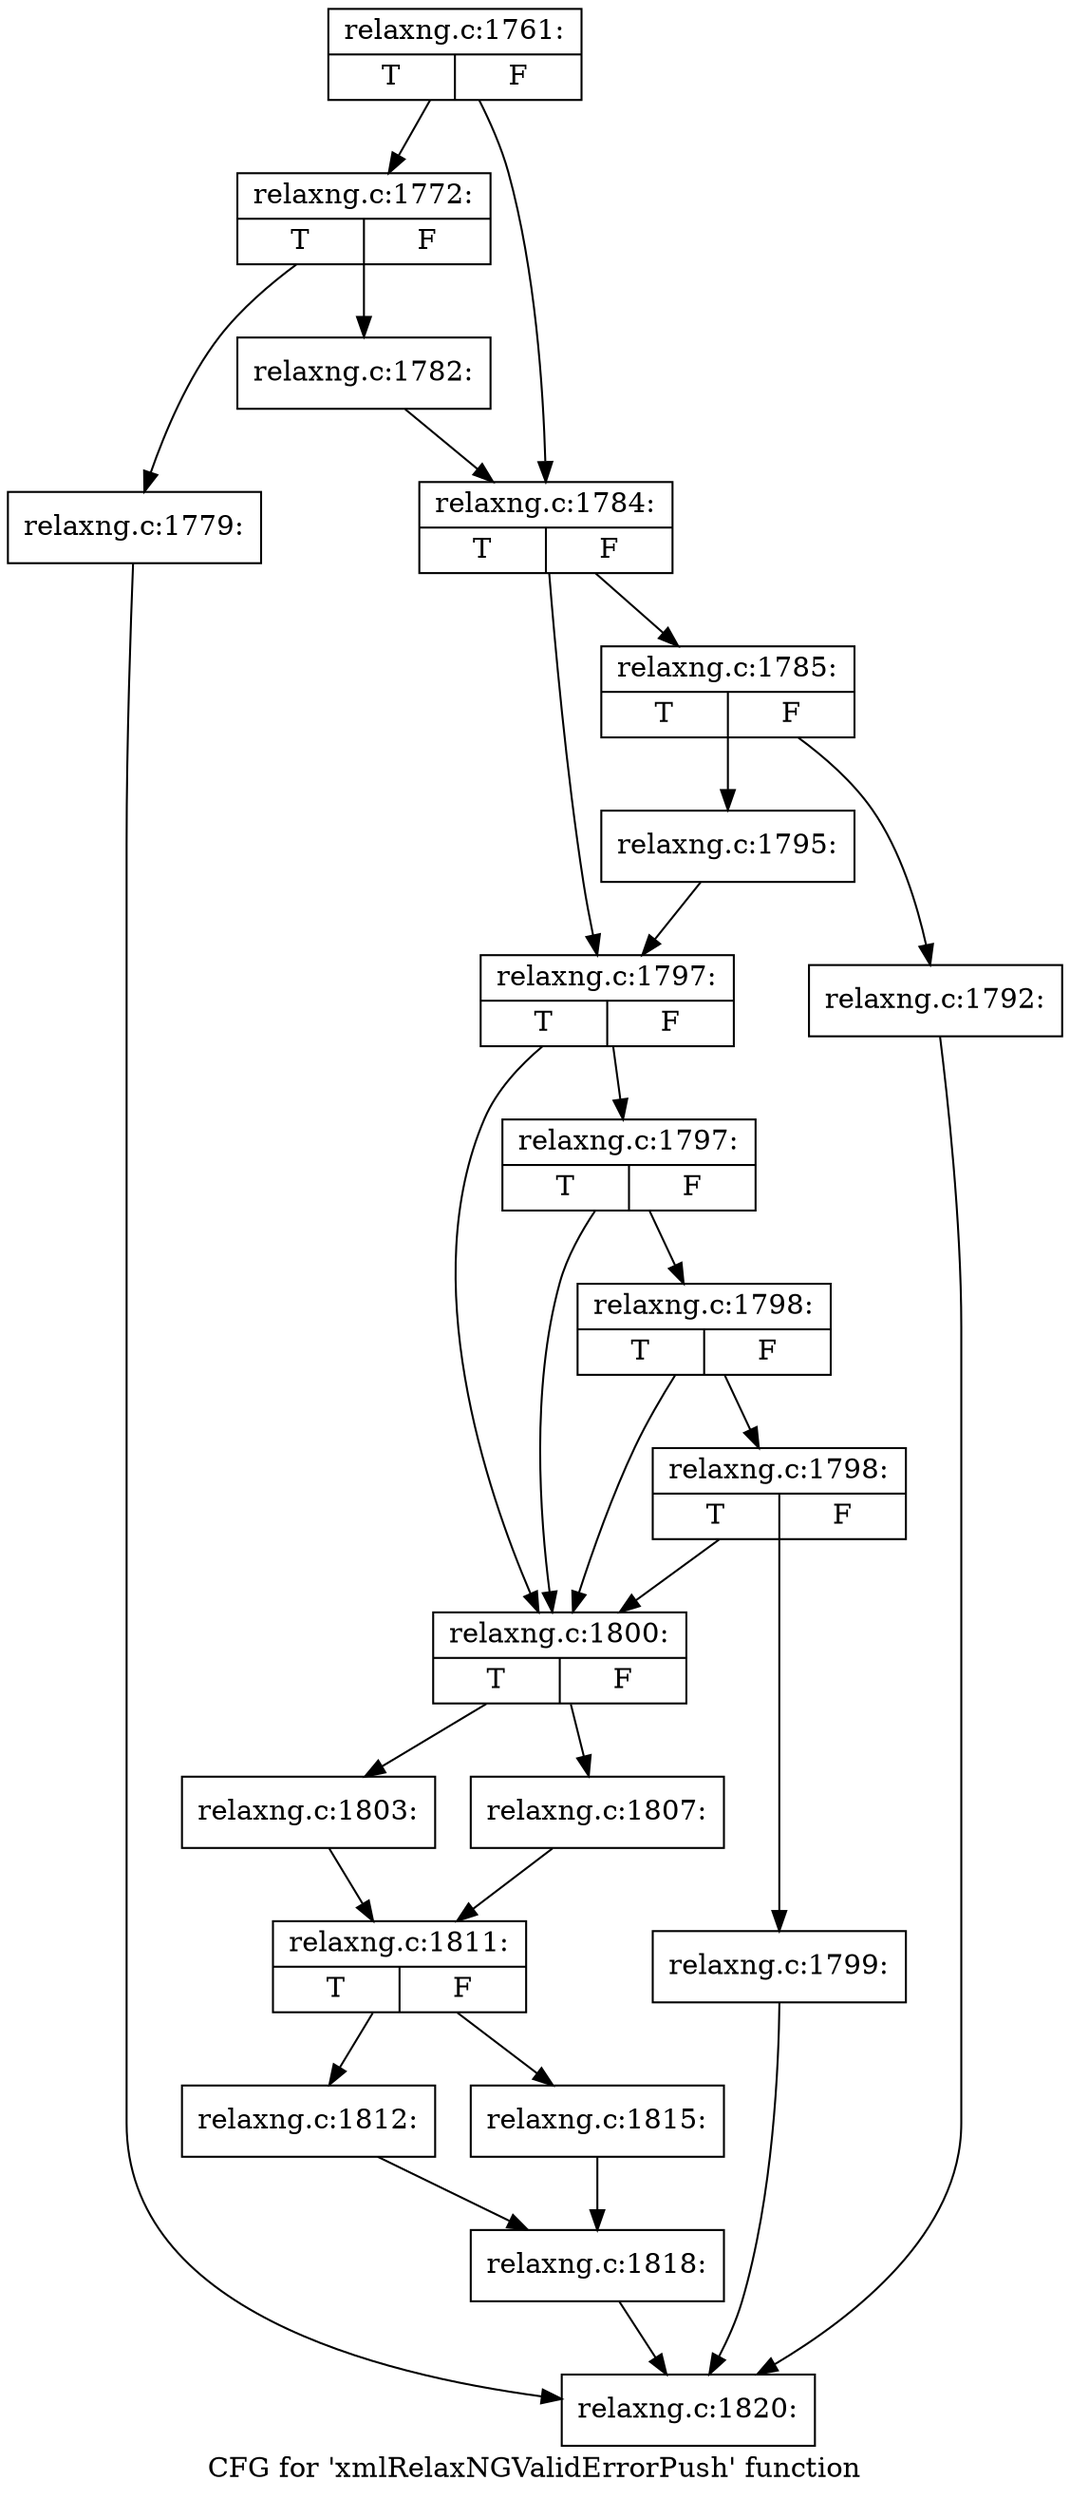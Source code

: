 digraph "CFG for 'xmlRelaxNGValidErrorPush' function" {
	label="CFG for 'xmlRelaxNGValidErrorPush' function";

	Node0x3ecff90 [shape=record,label="{relaxng.c:1761:|{<s0>T|<s1>F}}"];
	Node0x3ecff90 -> Node0x3ed14f0;
	Node0x3ecff90 -> Node0x3ed1540;
	Node0x3ed14f0 [shape=record,label="{relaxng.c:1772:|{<s0>T|<s1>F}}"];
	Node0x3ed14f0 -> Node0x3ed2510;
	Node0x3ed14f0 -> Node0x3ed2560;
	Node0x3ed2510 [shape=record,label="{relaxng.c:1779:}"];
	Node0x3ed2510 -> Node0x3eca830;
	Node0x3ed2560 [shape=record,label="{relaxng.c:1782:}"];
	Node0x3ed2560 -> Node0x3ed1540;
	Node0x3ed1540 [shape=record,label="{relaxng.c:1784:|{<s0>T|<s1>F}}"];
	Node0x3ed1540 -> Node0x3ed3250;
	Node0x3ed1540 -> Node0x3ed32a0;
	Node0x3ed3250 [shape=record,label="{relaxng.c:1785:|{<s0>T|<s1>F}}"];
	Node0x3ed3250 -> Node0x3ed44d0;
	Node0x3ed3250 -> Node0x3ed4520;
	Node0x3ed44d0 [shape=record,label="{relaxng.c:1792:}"];
	Node0x3ed44d0 -> Node0x3eca830;
	Node0x3ed4520 [shape=record,label="{relaxng.c:1795:}"];
	Node0x3ed4520 -> Node0x3ed32a0;
	Node0x3ed32a0 [shape=record,label="{relaxng.c:1797:|{<s0>T|<s1>F}}"];
	Node0x3ed32a0 -> Node0x3ed5760;
	Node0x3ed32a0 -> Node0x3ed5610;
	Node0x3ed5760 [shape=record,label="{relaxng.c:1797:|{<s0>T|<s1>F}}"];
	Node0x3ed5760 -> Node0x3ed56e0;
	Node0x3ed5760 -> Node0x3ed5610;
	Node0x3ed56e0 [shape=record,label="{relaxng.c:1798:|{<s0>T|<s1>F}}"];
	Node0x3ed56e0 -> Node0x3ed5660;
	Node0x3ed56e0 -> Node0x3ed5610;
	Node0x3ed5660 [shape=record,label="{relaxng.c:1798:|{<s0>T|<s1>F}}"];
	Node0x3ed5660 -> Node0x3ed55c0;
	Node0x3ed5660 -> Node0x3ed5610;
	Node0x3ed55c0 [shape=record,label="{relaxng.c:1799:}"];
	Node0x3ed55c0 -> Node0x3eca830;
	Node0x3ed5610 [shape=record,label="{relaxng.c:1800:|{<s0>T|<s1>F}}"];
	Node0x3ed5610 -> Node0x3ed7640;
	Node0x3ed5610 -> Node0x3ed76e0;
	Node0x3ed7640 [shape=record,label="{relaxng.c:1803:}"];
	Node0x3ed7640 -> Node0x3ed7690;
	Node0x3ed76e0 [shape=record,label="{relaxng.c:1807:}"];
	Node0x3ed76e0 -> Node0x3ed7690;
	Node0x3ed7690 [shape=record,label="{relaxng.c:1811:|{<s0>T|<s1>F}}"];
	Node0x3ed7690 -> Node0x3ed8c50;
	Node0x3ed7690 -> Node0x3ed8cf0;
	Node0x3ed8c50 [shape=record,label="{relaxng.c:1812:}"];
	Node0x3ed8c50 -> Node0x3ed8ca0;
	Node0x3ed8cf0 [shape=record,label="{relaxng.c:1815:}"];
	Node0x3ed8cf0 -> Node0x3ed8ca0;
	Node0x3ed8ca0 [shape=record,label="{relaxng.c:1818:}"];
	Node0x3ed8ca0 -> Node0x3eca830;
	Node0x3eca830 [shape=record,label="{relaxng.c:1820:}"];
}
